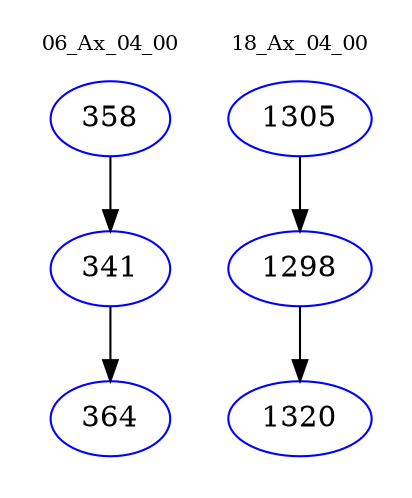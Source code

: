 digraph{
subgraph cluster_0 {
color = white
label = "06_Ax_04_00";
fontsize=10;
T0_358 [label="358", color="blue"]
T0_358 -> T0_341 [color="black"]
T0_341 [label="341", color="blue"]
T0_341 -> T0_364 [color="black"]
T0_364 [label="364", color="blue"]
}
subgraph cluster_1 {
color = white
label = "18_Ax_04_00";
fontsize=10;
T1_1305 [label="1305", color="blue"]
T1_1305 -> T1_1298 [color="black"]
T1_1298 [label="1298", color="blue"]
T1_1298 -> T1_1320 [color="black"]
T1_1320 [label="1320", color="blue"]
}
}

